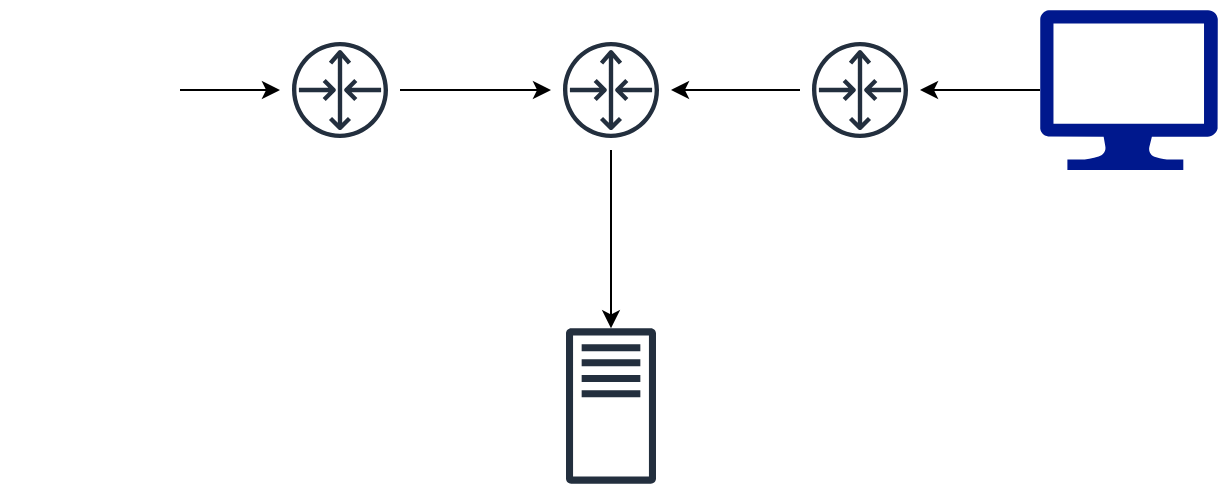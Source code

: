 <mxfile version="13.6.2" type="device"><diagram id="QdcDH2eECVVaIwTPoFCZ" name="Page-1"><mxGraphModel dx="454" dy="775" grid="1" gridSize="10" guides="1" tooltips="1" connect="1" arrows="1" fold="1" page="1" pageScale="1" pageWidth="850" pageHeight="1100" math="0" shadow="0"><root><mxCell id="0"/><mxCell id="1" parent="0"/><mxCell id="E5YyVp1m7i5jjExPB9N9-11" style="edgeStyle=orthogonalEdgeStyle;rounded=0;orthogonalLoop=1;jettySize=auto;html=1;" parent="1" source="E5YyVp1m7i5jjExPB9N9-3" target="E5YyVp1m7i5jjExPB9N9-10" edge="1"><mxGeometry relative="1" as="geometry"/></mxCell><mxCell id="E5YyVp1m7i5jjExPB9N9-3" value="" style="shape=image;html=1;verticalAlign=top;verticalLabelPosition=bottom;labelBackgroundColor=#ffffff;imageAspect=0;aspect=fixed;image=https://cdn3.iconfinder.com/data/icons/computing-technology/89/Hacker-RAD-128.png;" parent="1" vertex="1"><mxGeometry x="120" y="156" width="90" height="90" as="geometry"/></mxCell><mxCell id="E5YyVp1m7i5jjExPB9N9-4" value="" style="outlineConnect=0;fontColor=#232F3E;gradientColor=none;fillColor=#232F3E;strokeColor=none;dashed=0;verticalLabelPosition=bottom;verticalAlign=top;align=center;html=1;fontSize=12;fontStyle=0;aspect=fixed;pointerEvents=1;shape=mxgraph.aws4.traditional_server;" parent="1" vertex="1"><mxGeometry x="403" y="320" width="45" height="78" as="geometry"/></mxCell><mxCell id="E5YyVp1m7i5jjExPB9N9-12" style="edgeStyle=orthogonalEdgeStyle;rounded=0;orthogonalLoop=1;jettySize=auto;html=1;" parent="1" source="E5YyVp1m7i5jjExPB9N9-5" target="E5YyVp1m7i5jjExPB9N9-9" edge="1"><mxGeometry relative="1" as="geometry"/></mxCell><mxCell id="E5YyVp1m7i5jjExPB9N9-5" value="" style="aspect=fixed;pointerEvents=1;shadow=0;dashed=0;html=1;strokeColor=none;labelPosition=center;verticalLabelPosition=bottom;verticalAlign=top;align=center;fillColor=#00188D;shape=mxgraph.azure.computer;" parent="1" vertex="1"><mxGeometry x="640" y="161" width="88.89" height="80" as="geometry"/></mxCell><mxCell id="E5YyVp1m7i5jjExPB9N9-15" style="edgeStyle=orthogonalEdgeStyle;rounded=0;orthogonalLoop=1;jettySize=auto;html=1;" parent="1" source="E5YyVp1m7i5jjExPB9N9-9" target="E5YyVp1m7i5jjExPB9N9-13" edge="1"><mxGeometry relative="1" as="geometry"/></mxCell><mxCell id="E5YyVp1m7i5jjExPB9N9-9" value="" style="outlineConnect=0;fontColor=#232F3E;gradientColor=none;strokeColor=#232F3E;fillColor=#ffffff;dashed=0;verticalLabelPosition=bottom;verticalAlign=top;align=center;html=1;fontSize=12;fontStyle=0;aspect=fixed;shape=mxgraph.aws4.resourceIcon;resIcon=mxgraph.aws4.router;" parent="1" vertex="1"><mxGeometry x="520" y="171" width="60" height="60" as="geometry"/></mxCell><mxCell id="E5YyVp1m7i5jjExPB9N9-14" style="edgeStyle=orthogonalEdgeStyle;rounded=0;orthogonalLoop=1;jettySize=auto;html=1;" parent="1" source="E5YyVp1m7i5jjExPB9N9-10" target="E5YyVp1m7i5jjExPB9N9-13" edge="1"><mxGeometry relative="1" as="geometry"/></mxCell><mxCell id="E5YyVp1m7i5jjExPB9N9-10" value="" style="outlineConnect=0;fontColor=#232F3E;gradientColor=none;strokeColor=#232F3E;fillColor=#ffffff;dashed=0;verticalLabelPosition=bottom;verticalAlign=top;align=center;html=1;fontSize=12;fontStyle=0;aspect=fixed;shape=mxgraph.aws4.resourceIcon;resIcon=mxgraph.aws4.router;" parent="1" vertex="1"><mxGeometry x="260" y="171" width="60" height="60" as="geometry"/></mxCell><mxCell id="E5YyVp1m7i5jjExPB9N9-16" style="edgeStyle=orthogonalEdgeStyle;rounded=0;orthogonalLoop=1;jettySize=auto;html=1;" parent="1" source="E5YyVp1m7i5jjExPB9N9-13" target="E5YyVp1m7i5jjExPB9N9-4" edge="1"><mxGeometry relative="1" as="geometry"/></mxCell><mxCell id="E5YyVp1m7i5jjExPB9N9-13" value="" style="outlineConnect=0;fontColor=#232F3E;gradientColor=none;strokeColor=#232F3E;fillColor=#ffffff;dashed=0;verticalLabelPosition=bottom;verticalAlign=top;align=center;html=1;fontSize=12;fontStyle=0;aspect=fixed;shape=mxgraph.aws4.resourceIcon;resIcon=mxgraph.aws4.router;" parent="1" vertex="1"><mxGeometry x="395.5" y="171" width="60" height="60" as="geometry"/></mxCell></root></mxGraphModel></diagram></mxfile>
